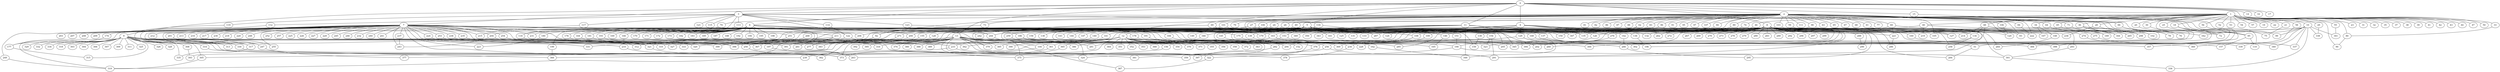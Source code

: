 
graph graphname {
    0 -- 1
0 -- 2
0 -- 3
0 -- 4
0 -- 5
0 -- 6
0 -- 7
0 -- 8
0 -- 9
0 -- 10
0 -- 11
0 -- 12
0 -- 13
0 -- 14
0 -- 15
0 -- 16
0 -- 17
1 -- 18
1 -- 19
1 -- 20
1 -- 21
1 -- 22
1 -- 23
1 -- 24
1 -- 25
1 -- 26
1 -- 27
1 -- 28
1 -- 29
1 -- 30
1 -- 31
1 -- 32
1 -- 33
1 -- 34
1 -- 35
1 -- 36
1 -- 37
1 -- 38
1 -- 39
1 -- 40
1 -- 41
1 -- 42
1 -- 43
1 -- 44
1 -- 45
1 -- 46
1 -- 47
1 -- 48
1 -- 49
1 -- 50
1 -- 51
1 -- 52
1 -- 53
1 -- 54
1 -- 55
1 -- 56
1 -- 57
1 -- 58
2 -- 59
2 -- 60
2 -- 61
2 -- 62
2 -- 63
2 -- 64
2 -- 65
2 -- 66
2 -- 67
2 -- 68
2 -- 69
2 -- 70
2 -- 71
2 -- 72
2 -- 73
2 -- 74
2 -- 75
2 -- 76
2 -- 77
2 -- 78
2 -- 79
2 -- 80
2 -- 81
2 -- 82
2 -- 83
2 -- 84
2 -- 85
2 -- 86
2 -- 87
2 -- 88
2 -- 89
2 -- 90
2 -- 91
2 -- 92
2 -- 93
2 -- 94
2 -- 95
2 -- 96
2 -- 97
2 -- 98
2 -- 99
2 -- 100
2 -- 101
2 -- 102
2 -- 103
2 -- 104
2 -- 105
2 -- 106
2 -- 107
2 -- 108
2 -- 109
2 -- 110
2 -- 111
3 -- 112
3 -- 113
3 -- 114
3 -- 115
3 -- 116
3 -- 117
3 -- 118
3 -- 119
3 -- 120
3 -- 121
3 -- 122
3 -- 123
4 -- 128
4 -- 130
4 -- 131
4 -- 132
4 -- 133
4 -- 134
4 -- 129
4 -- 136
4 -- 135
4 -- 124
4 -- 125
4 -- 126
4 -- 127
5 -- 137
5 -- 138
5 -- 139
5 -- 140
5 -- 141
5 -- 142
5 -- 143
5 -- 144
5 -- 145
5 -- 146
5 -- 147
5 -- 148
5 -- 149
5 -- 150
5 -- 151
5 -- 152
5 -- 153
5 -- 154
5 -- 155
5 -- 156
5 -- 157
5 -- 158
5 -- 159
5 -- 160
5 -- 161
5 -- 331
5 -- 294
5 -- 379
6 -- 162
6 -- 163
6 -- 164
6 -- 165
6 -- 166
6 -- 167
6 -- 168
6 -- 169
6 -- 170
6 -- 171
6 -- 172
6 -- 173
6 -- 174
6 -- 175
6 -- 176
6 -- 177
6 -- 178
6 -- 179
6 -- 180
6 -- 181
6 -- 182
6 -- 183
6 -- 184
6 -- 185
6 -- 186
6 -- 187
6 -- 188
6 -- 189
6 -- 190
6 -- 191
6 -- 192
6 -- 193
6 -- 194
6 -- 195
6 -- 196
6 -- 197
6 -- 198
6 -- 199
6 -- 200
6 -- 231
7 -- 256
7 -- 257
7 -- 201
7 -- 202
7 -- 203
7 -- 204
7 -- 205
7 -- 206
7 -- 207
7 -- 208
7 -- 209
7 -- 210
7 -- 211
7 -- 212
7 -- 213
7 -- 214
7 -- 215
7 -- 216
7 -- 217
7 -- 218
7 -- 219
7 -- 220
7 -- 221
7 -- 222
7 -- 223
7 -- 224
7 -- 225
7 -- 226
7 -- 227
7 -- 228
7 -- 229
7 -- 230
7 -- 231
7 -- 232
7 -- 233
7 -- 234
7 -- 235
7 -- 236
7 -- 237
7 -- 238
7 -- 239
7 -- 240
7 -- 241
7 -- 242
7 -- 243
7 -- 244
7 -- 245
7 -- 246
7 -- 247
7 -- 248
7 -- 249
7 -- 250
7 -- 251
7 -- 252
7 -- 253
7 -- 254
7 -- 255
8 -- 258
8 -- 259
8 -- 260
8 -- 261
8 -- 262
8 -- 263
8 -- 264
8 -- 265
8 -- 266
8 -- 267
8 -- 268
8 -- 269
8 -- 270
8 -- 271
8 -- 272
8 -- 273
8 -- 274
8 -- 275
8 -- 276
8 -- 277
8 -- 278
8 -- 279
8 -- 280
8 -- 281
8 -- 282
8 -- 283
8 -- 284
8 -- 285
8 -- 286
8 -- 287
8 -- 288
8 -- 289
8 -- 290
8 -- 291
8 -- 292
8 -- 293
8 -- 294
8 -- 295
8 -- 296
8 -- 297
8 -- 298
8 -- 299
8 -- 300
8 -- 301
8 -- 302
8 -- 161
8 -- 135
9 -- 303
9 -- 304
9 -- 305
9 -- 306
9 -- 307
9 -- 308
9 -- 309
9 -- 310
9 -- 311
9 -- 312
9 -- 313
9 -- 314
9 -- 315
9 -- 316
9 -- 317
9 -- 318
9 -- 319
9 -- 320
9 -- 321
9 -- 322
9 -- 323
9 -- 324
9 -- 325
9 -- 326
9 -- 327
9 -- 328
9 -- 329
9 -- 330
9 -- 331
9 -- 332
9 -- 333
9 -- 334
9 -- 335
10 -- 336
10 -- 337
10 -- 338
10 -- 339
10 -- 340
10 -- 341
10 -- 342
10 -- 200
10 -- 99
10 -- 321
11 -- 343
11 -- 344
11 -- 345
11 -- 346
11 -- 347
11 -- 348
11 -- 349
11 -- 350
12 -- 351
12 -- 352
12 -- 353
12 -- 354
12 -- 355
12 -- 356
12 -- 357
12 -- 358
12 -- 359
12 -- 360
12 -- 361
12 -- 362
12 -- 363
12 -- 364
12 -- 365
12 -- 366
12 -- 367
12 -- 368
12 -- 369
12 -- 370
12 -- 371
12 -- 372
12 -- 104
13 -- 384
13 -- 386
13 -- 387
13 -- 388
13 -- 389
13 -- 390
13 -- 385
13 -- 392
13 -- 393
13 -- 394
13 -- 395
13 -- 396
13 -- 397
13 -- 398
13 -- 399
13 -- 391
13 -- 373
13 -- 374
13 -- 375
13 -- 376
13 -- 377
13 -- 378
13 -- 379
13 -- 380
13 -- 381
13 -- 382
13 -- 383
13 -- 51
15 -- 222
18 -- 85
18 -- 398
18 -- 72
20 -- 202
21 -- 75
24 -- 327
25 -- 384
26 -- 333
27 -- 109
27 -- 312
28 -- 236
28 -- 78
29 -- 338
30 -- 196
33 -- 80
34 -- 167
34 -- 148
36 -- 298
36 -- 394
36 -- 265
40 -- 108
40 -- 219
40 -- 102
45 -- 189
46 -- 126
48 -- 134
48 -- 345
48 -- 214
48 -- 189
49 -- 200
51 -- 284
55 -- 341
56 -- 357
58 -- 360
59 -- 134
60 -- 163
60 -- 221
60 -- 93
61 -- 127
62 -- 175
62 -- 205
62 -- 242
64 -- 344
66 -- 76
66 -- 342
69 -- 317
69 -- 105
70 -- 204
71 -- 344
73 -- 92
74 -- 347
80 -- 90
83 -- 262
83 -- 206
84 -- 222
85 -- 157
85 -- 110
89 -- 150
92 -- 367
92 -- 250
94 -- 179
96 -- 244
96 -- 272
98 -- 132
98 -- 291
100 -- 251
100 -- 276
101 -- 319
101 -- 135
103 -- 120
103 -- 146
104 -- 239
106 -- 120
108 -- 376
108 -- 256
109 -- 234
109 -- 369
112 -- 330
113 -- 118
113 -- 250
114 -- 122
116 -- 139
116 -- 287
116 -- 153
117 -- 215
118 -- 396
119 -- 313
122 -- 281
122 -- 310
123 -- 244
126 -- 190
128 -- 383
129 -- 228
129 -- 300
129 -- 348
130 -- 159
134 -- 323
134 -- 258
136 -- 196
137 -- 302
139 -- 162
140 -- 385
141 -- 390
142 -- 266
145 -- 152
146 -- 165
148 -- 264
151 -- 190
153 -- 156
153 -- 260
154 -- 291
154 -- 323
155 -- 396
156 -- 375
160 -- 339
162 -- 348
163 -- 233
163 -- 202
163 -- 205
163 -- 316
164 -- 320
166 -- 210
168 -- 266
174 -- 177
175 -- 359
176 -- 321
177 -- 315
178 -- 282
180 -- 223
181 -- 367
184 -- 285
186 -- 345
186 -- 324
190 -- 322
190 -- 301
191 -- 294
193 -- 362
197 -- 263
199 -- 366
200 -- 391
201 -- 255
201 -- 291
201 -- 247
204 -- 391
204 -- 243
210 -- 373
211 -- 261
211 -- 321
211 -- 277
221 -- 286
224 -- 312
233 -- 359
233 -- 305
234 -- 378
235 -- 367
237 -- 243
238 -- 396
244 -- 375
247 -- 377
249 -- 319
250 -- 263
251 -- 396
253 -- 399
254 -- 383
256 -- 324
256 -- 291
259 -- 361
266 -- 295
268 -- 312
271 -- 320
274 -- 340
275 -- 337
276 -- 345
282 -- 381
288 -- 290
293 -- 301
301 -- 336
305 -- 319
308 -- 393
314 -- 373
317 -- 335
321 -- 382
322 -- 387
330 -- 366
346 -- 386
361 -- 373
365 -- 373
376 -- 397

}
